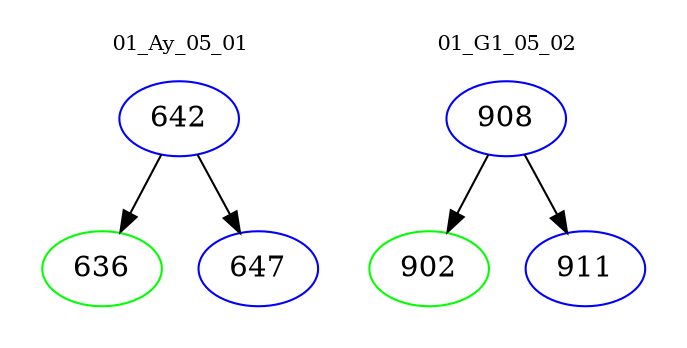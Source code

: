 digraph{
subgraph cluster_0 {
color = white
label = "01_Ay_05_01";
fontsize=10;
T0_642 [label="642", color="blue"]
T0_642 -> T0_636 [color="black"]
T0_636 [label="636", color="green"]
T0_642 -> T0_647 [color="black"]
T0_647 [label="647", color="blue"]
}
subgraph cluster_1 {
color = white
label = "01_G1_05_02";
fontsize=10;
T1_908 [label="908", color="blue"]
T1_908 -> T1_902 [color="black"]
T1_902 [label="902", color="green"]
T1_908 -> T1_911 [color="black"]
T1_911 [label="911", color="blue"]
}
}
